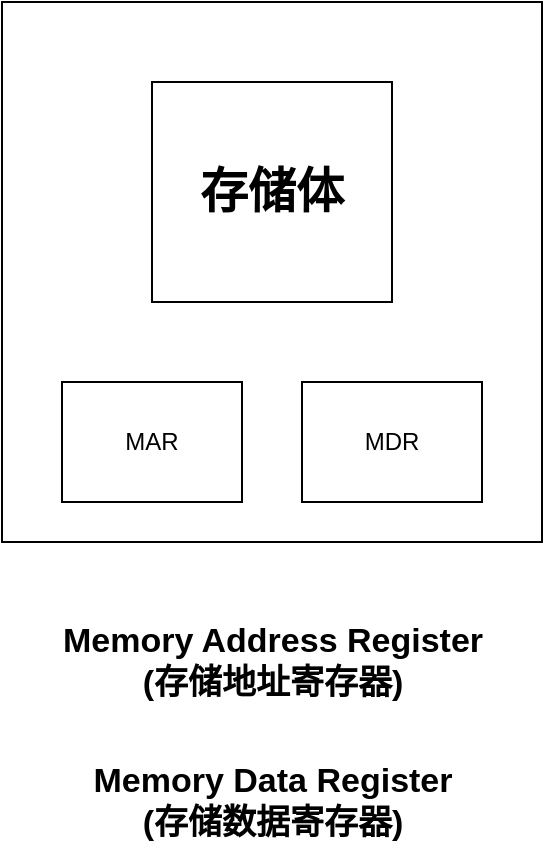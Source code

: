 <mxfile><diagram id="v3rwzgFzJjhjKckEDBex" name="Page-1"><mxGraphModel dx="1122" dy="754" grid="1" gridSize="10" guides="1" tooltips="1" connect="1" arrows="1" fold="1" page="1" pageScale="1" pageWidth="827" pageHeight="1169" math="0" shadow="0"><root><mxCell id="0"/><mxCell id="1" parent="0"/><mxCell id="6" value="" style="group;rounded=0;glass=0;sketch=1;" parent="1" vertex="1" connectable="0"><mxGeometry x="279" y="220" width="270" height="270" as="geometry"/></mxCell><mxCell id="2" value="" style="whiteSpace=wrap;html=1;aspect=fixed;" parent="6" vertex="1"><mxGeometry width="270" height="270" as="geometry"/></mxCell><mxCell id="3" value="&lt;h1&gt;存储体&lt;br&gt;&lt;/h1&gt;" style="rounded=0;whiteSpace=wrap;html=1;align=center;" parent="6" vertex="1"><mxGeometry x="75" y="40" width="120" height="110" as="geometry"/></mxCell><mxCell id="4" value="MAR" style="rounded=0;whiteSpace=wrap;html=1;" parent="6" vertex="1"><mxGeometry x="30" y="190" width="90" height="60" as="geometry"/></mxCell><mxCell id="5" value="MDR" style="rounded=0;whiteSpace=wrap;html=1;" parent="6" vertex="1"><mxGeometry x="150" y="190" width="90" height="60" as="geometry"/></mxCell><mxCell id="7" value="&lt;b style=&quot;font-size: 17px&quot;&gt;Memory Address Register&lt;br&gt;(存储地址寄存器)&lt;/b&gt;" style="text;html=1;align=center;verticalAlign=middle;resizable=0;points=[];autosize=1;strokeColor=none;" parent="1" vertex="1"><mxGeometry x="299" y="530" width="230" height="40" as="geometry"/></mxCell><mxCell id="9" value="&lt;b style=&quot;font-size: 17px&quot;&gt;Memory Data Register&lt;br&gt;(存储数据寄存器)&lt;/b&gt;" style="text;html=1;align=center;verticalAlign=middle;resizable=0;points=[];autosize=1;strokeColor=none;" parent="1" vertex="1"><mxGeometry x="314" y="600" width="200" height="40" as="geometry"/></mxCell></root></mxGraphModel></diagram></mxfile>
